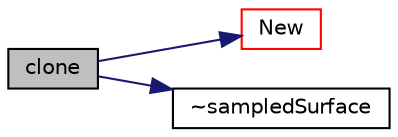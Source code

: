 digraph "clone"
{
  bgcolor="transparent";
  edge [fontname="Helvetica",fontsize="10",labelfontname="Helvetica",labelfontsize="10"];
  node [fontname="Helvetica",fontsize="10",shape=record];
  rankdir="LR";
  Node1 [label="clone",height=0.2,width=0.4,color="black", fillcolor="grey75", style="filled", fontcolor="black"];
  Node1 -> Node2 [color="midnightblue",fontsize="10",style="solid",fontname="Helvetica"];
  Node2 [label="New",height=0.2,width=0.4,color="red",URL="$a02295.html#a67ed2e80e9ca7538412c533cf59b3614",tooltip="Return a reference to the selected surface. "];
  Node1 -> Node3 [color="midnightblue",fontsize="10",style="solid",fontname="Helvetica"];
  Node3 [label="~sampledSurface",height=0.2,width=0.4,color="black",URL="$a02295.html#aa12747e6b817e8b85db8e04c18dee5de",tooltip="Destructor. "];
}

